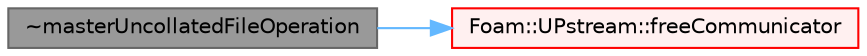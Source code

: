 digraph "~masterUncollatedFileOperation"
{
 // LATEX_PDF_SIZE
  bgcolor="transparent";
  edge [fontname=Helvetica,fontsize=10,labelfontname=Helvetica,labelfontsize=10];
  node [fontname=Helvetica,fontsize=10,shape=box,height=0.2,width=0.4];
  rankdir="LR";
  Node1 [id="Node000001",label="~masterUncollatedFileOperation",height=0.2,width=0.4,color="gray40", fillcolor="grey60", style="filled", fontcolor="black",tooltip=" "];
  Node1 -> Node2 [id="edge1_Node000001_Node000002",color="steelblue1",style="solid",tooltip=" "];
  Node2 [id="Node000002",label="Foam::UPstream::freeCommunicator",height=0.2,width=0.4,color="red", fillcolor="#FFF0F0", style="filled",URL="$classFoam_1_1UPstream.html#aeefcb84b0e8b96a422243dbf89108773",tooltip=" "];
}
